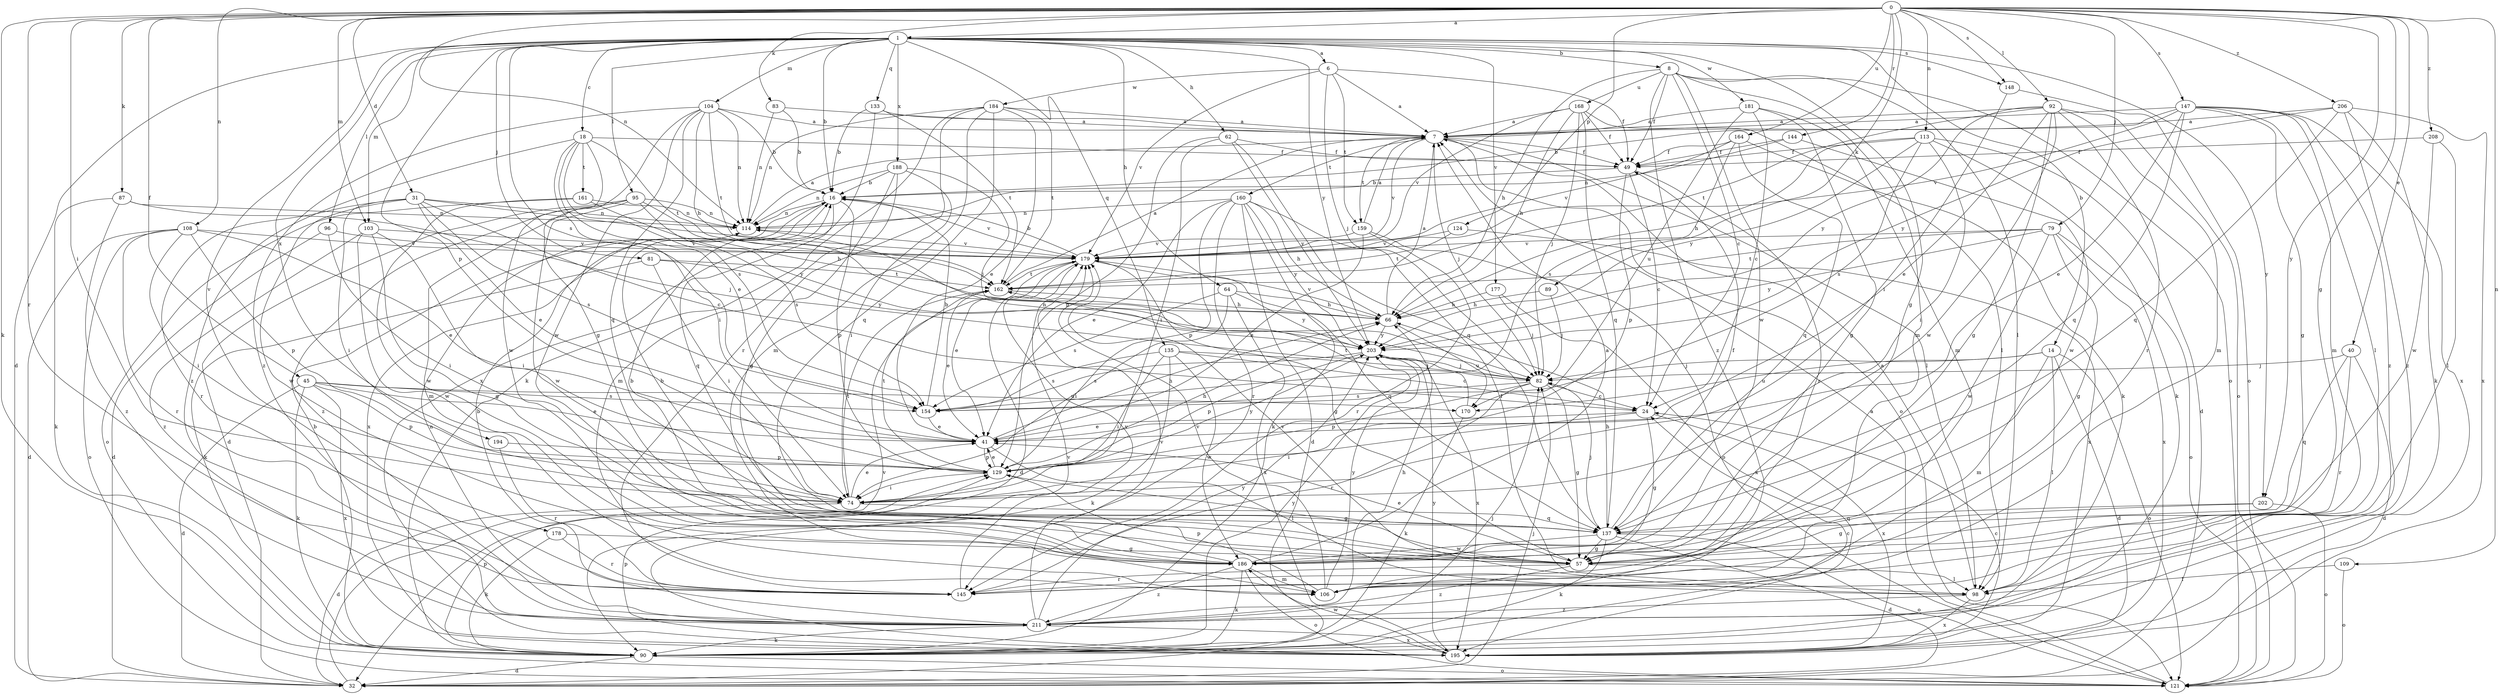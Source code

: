 strict digraph  {
0;
1;
6;
7;
8;
14;
16;
18;
24;
31;
32;
40;
41;
45;
49;
57;
62;
64;
66;
74;
79;
81;
82;
83;
87;
89;
90;
92;
95;
96;
98;
103;
104;
106;
108;
109;
113;
114;
121;
124;
129;
133;
135;
137;
144;
145;
147;
148;
154;
159;
160;
161;
162;
164;
168;
170;
177;
178;
179;
181;
184;
186;
188;
194;
195;
202;
203;
206;
208;
211;
0 -> 1  [label=a];
0 -> 31  [label=d];
0 -> 40  [label=e];
0 -> 45  [label=f];
0 -> 57  [label=g];
0 -> 74  [label=i];
0 -> 79  [label=j];
0 -> 83  [label=k];
0 -> 87  [label=k];
0 -> 89  [label=k];
0 -> 90  [label=k];
0 -> 92  [label=l];
0 -> 103  [label=m];
0 -> 108  [label=n];
0 -> 109  [label=n];
0 -> 113  [label=n];
0 -> 114  [label=n];
0 -> 124  [label=p];
0 -> 144  [label=r];
0 -> 145  [label=r];
0 -> 147  [label=s];
0 -> 148  [label=s];
0 -> 164  [label=u];
0 -> 202  [label=y];
0 -> 206  [label=z];
0 -> 208  [label=z];
1 -> 6  [label=a];
1 -> 8  [label=b];
1 -> 14  [label=b];
1 -> 16  [label=b];
1 -> 18  [label=c];
1 -> 32  [label=d];
1 -> 57  [label=g];
1 -> 62  [label=h];
1 -> 64  [label=h];
1 -> 81  [label=j];
1 -> 95  [label=l];
1 -> 96  [label=l];
1 -> 103  [label=m];
1 -> 104  [label=m];
1 -> 129  [label=p];
1 -> 133  [label=q];
1 -> 135  [label=q];
1 -> 148  [label=s];
1 -> 154  [label=s];
1 -> 177  [label=v];
1 -> 178  [label=v];
1 -> 181  [label=w];
1 -> 188  [label=x];
1 -> 194  [label=x];
1 -> 202  [label=y];
1 -> 203  [label=y];
6 -> 7  [label=a];
6 -> 49  [label=f];
6 -> 82  [label=j];
6 -> 159  [label=t];
6 -> 179  [label=v];
6 -> 184  [label=w];
7 -> 49  [label=f];
7 -> 82  [label=j];
7 -> 98  [label=l];
7 -> 121  [label=o];
7 -> 159  [label=t];
7 -> 160  [label=t];
7 -> 179  [label=v];
8 -> 24  [label=c];
8 -> 49  [label=f];
8 -> 66  [label=h];
8 -> 98  [label=l];
8 -> 106  [label=m];
8 -> 121  [label=o];
8 -> 168  [label=u];
8 -> 186  [label=w];
8 -> 211  [label=z];
14 -> 32  [label=d];
14 -> 82  [label=j];
14 -> 98  [label=l];
14 -> 106  [label=m];
14 -> 121  [label=o];
14 -> 170  [label=u];
16 -> 114  [label=n];
16 -> 129  [label=p];
16 -> 137  [label=q];
16 -> 179  [label=v];
16 -> 195  [label=x];
18 -> 41  [label=e];
18 -> 49  [label=f];
18 -> 74  [label=i];
18 -> 154  [label=s];
18 -> 161  [label=t];
18 -> 162  [label=t];
18 -> 186  [label=w];
18 -> 211  [label=z];
24 -> 41  [label=e];
24 -> 57  [label=g];
24 -> 74  [label=i];
24 -> 195  [label=x];
31 -> 24  [label=c];
31 -> 41  [label=e];
31 -> 74  [label=i];
31 -> 114  [label=n];
31 -> 145  [label=r];
31 -> 154  [label=s];
31 -> 179  [label=v];
31 -> 186  [label=w];
32 -> 82  [label=j];
32 -> 179  [label=v];
40 -> 32  [label=d];
40 -> 82  [label=j];
40 -> 137  [label=q];
40 -> 145  [label=r];
41 -> 66  [label=h];
41 -> 98  [label=l];
41 -> 129  [label=p];
45 -> 32  [label=d];
45 -> 41  [label=e];
45 -> 90  [label=k];
45 -> 129  [label=p];
45 -> 154  [label=s];
45 -> 170  [label=u];
45 -> 195  [label=x];
49 -> 16  [label=b];
49 -> 24  [label=c];
49 -> 129  [label=p];
49 -> 145  [label=r];
57 -> 16  [label=b];
57 -> 41  [label=e];
57 -> 98  [label=l];
57 -> 145  [label=r];
57 -> 211  [label=z];
62 -> 49  [label=f];
62 -> 74  [label=i];
62 -> 129  [label=p];
62 -> 137  [label=q];
62 -> 203  [label=y];
64 -> 66  [label=h];
64 -> 74  [label=i];
64 -> 154  [label=s];
64 -> 195  [label=x];
64 -> 203  [label=y];
66 -> 7  [label=a];
66 -> 170  [label=u];
66 -> 179  [label=v];
66 -> 203  [label=y];
74 -> 32  [label=d];
74 -> 41  [label=e];
74 -> 137  [label=q];
74 -> 162  [label=t];
79 -> 57  [label=g];
79 -> 121  [label=o];
79 -> 162  [label=t];
79 -> 179  [label=v];
79 -> 186  [label=w];
79 -> 195  [label=x];
79 -> 203  [label=y];
81 -> 74  [label=i];
81 -> 90  [label=k];
81 -> 162  [label=t];
81 -> 203  [label=y];
82 -> 24  [label=c];
82 -> 57  [label=g];
82 -> 114  [label=n];
82 -> 129  [label=p];
82 -> 145  [label=r];
82 -> 154  [label=s];
83 -> 7  [label=a];
83 -> 16  [label=b];
83 -> 114  [label=n];
87 -> 82  [label=j];
87 -> 90  [label=k];
87 -> 114  [label=n];
87 -> 211  [label=z];
89 -> 66  [label=h];
89 -> 82  [label=j];
90 -> 16  [label=b];
90 -> 24  [label=c];
90 -> 32  [label=d];
90 -> 82  [label=j];
90 -> 121  [label=o];
90 -> 129  [label=p];
90 -> 203  [label=y];
92 -> 7  [label=a];
92 -> 41  [label=e];
92 -> 57  [label=g];
92 -> 106  [label=m];
92 -> 121  [label=o];
92 -> 145  [label=r];
92 -> 162  [label=t];
92 -> 186  [label=w];
92 -> 203  [label=y];
95 -> 32  [label=d];
95 -> 66  [label=h];
95 -> 106  [label=m];
95 -> 114  [label=n];
95 -> 154  [label=s];
95 -> 186  [label=w];
95 -> 211  [label=z];
96 -> 32  [label=d];
96 -> 74  [label=i];
96 -> 179  [label=v];
98 -> 7  [label=a];
98 -> 179  [label=v];
98 -> 195  [label=x];
98 -> 211  [label=z];
103 -> 57  [label=g];
103 -> 74  [label=i];
103 -> 179  [label=v];
103 -> 186  [label=w];
103 -> 211  [label=z];
104 -> 7  [label=a];
104 -> 16  [label=b];
104 -> 57  [label=g];
104 -> 66  [label=h];
104 -> 114  [label=n];
104 -> 137  [label=q];
104 -> 162  [label=t];
104 -> 186  [label=w];
104 -> 211  [label=z];
106 -> 129  [label=p];
106 -> 179  [label=v];
106 -> 203  [label=y];
108 -> 32  [label=d];
108 -> 41  [label=e];
108 -> 74  [label=i];
108 -> 121  [label=o];
108 -> 129  [label=p];
108 -> 145  [label=r];
108 -> 179  [label=v];
109 -> 98  [label=l];
109 -> 121  [label=o];
113 -> 32  [label=d];
113 -> 49  [label=f];
113 -> 66  [label=h];
113 -> 74  [label=i];
113 -> 90  [label=k];
113 -> 154  [label=s];
113 -> 203  [label=y];
114 -> 7  [label=a];
114 -> 179  [label=v];
121 -> 7  [label=a];
124 -> 162  [label=t];
124 -> 179  [label=v];
124 -> 195  [label=x];
129 -> 41  [label=e];
129 -> 57  [label=g];
129 -> 66  [label=h];
129 -> 74  [label=i];
129 -> 162  [label=t];
129 -> 203  [label=y];
133 -> 7  [label=a];
133 -> 16  [label=b];
133 -> 162  [label=t];
133 -> 195  [label=x];
135 -> 24  [label=c];
135 -> 74  [label=i];
135 -> 82  [label=j];
135 -> 90  [label=k];
135 -> 154  [label=s];
135 -> 186  [label=w];
137 -> 32  [label=d];
137 -> 49  [label=f];
137 -> 57  [label=g];
137 -> 66  [label=h];
137 -> 82  [label=j];
137 -> 90  [label=k];
137 -> 121  [label=o];
137 -> 186  [label=w];
144 -> 49  [label=f];
144 -> 114  [label=n];
144 -> 186  [label=w];
145 -> 179  [label=v];
147 -> 7  [label=a];
147 -> 16  [label=b];
147 -> 41  [label=e];
147 -> 57  [label=g];
147 -> 98  [label=l];
147 -> 106  [label=m];
147 -> 137  [label=q];
147 -> 179  [label=v];
147 -> 195  [label=x];
147 -> 211  [label=z];
148 -> 74  [label=i];
148 -> 121  [label=o];
154 -> 16  [label=b];
154 -> 41  [label=e];
159 -> 7  [label=a];
159 -> 41  [label=e];
159 -> 121  [label=o];
159 -> 145  [label=r];
159 -> 179  [label=v];
160 -> 32  [label=d];
160 -> 41  [label=e];
160 -> 66  [label=h];
160 -> 90  [label=k];
160 -> 98  [label=l];
160 -> 114  [label=n];
160 -> 129  [label=p];
160 -> 145  [label=r];
160 -> 203  [label=y];
161 -> 114  [label=n];
161 -> 121  [label=o];
161 -> 186  [label=w];
161 -> 203  [label=y];
162 -> 7  [label=a];
162 -> 41  [label=e];
162 -> 66  [label=h];
164 -> 49  [label=f];
164 -> 90  [label=k];
164 -> 137  [label=q];
164 -> 154  [label=s];
164 -> 179  [label=v];
168 -> 7  [label=a];
168 -> 49  [label=f];
168 -> 66  [label=h];
168 -> 82  [label=j];
168 -> 98  [label=l];
168 -> 137  [label=q];
168 -> 179  [label=v];
170 -> 90  [label=k];
170 -> 162  [label=t];
177 -> 66  [label=h];
177 -> 82  [label=j];
177 -> 195  [label=x];
178 -> 57  [label=g];
178 -> 90  [label=k];
178 -> 145  [label=r];
179 -> 16  [label=b];
179 -> 32  [label=d];
179 -> 41  [label=e];
179 -> 57  [label=g];
179 -> 137  [label=q];
179 -> 162  [label=t];
181 -> 7  [label=a];
181 -> 24  [label=c];
181 -> 57  [label=g];
181 -> 106  [label=m];
181 -> 170  [label=u];
184 -> 7  [label=a];
184 -> 41  [label=e];
184 -> 90  [label=k];
184 -> 106  [label=m];
184 -> 114  [label=n];
184 -> 137  [label=q];
184 -> 145  [label=r];
184 -> 162  [label=t];
186 -> 7  [label=a];
186 -> 16  [label=b];
186 -> 90  [label=k];
186 -> 106  [label=m];
186 -> 121  [label=o];
186 -> 211  [label=z];
188 -> 16  [label=b];
188 -> 57  [label=g];
188 -> 74  [label=i];
188 -> 82  [label=j];
188 -> 106  [label=m];
188 -> 114  [label=n];
194 -> 129  [label=p];
194 -> 145  [label=r];
195 -> 24  [label=c];
195 -> 129  [label=p];
195 -> 179  [label=v];
195 -> 186  [label=w];
195 -> 203  [label=y];
202 -> 57  [label=g];
202 -> 121  [label=o];
202 -> 137  [label=q];
203 -> 82  [label=j];
203 -> 129  [label=p];
203 -> 154  [label=s];
203 -> 195  [label=x];
206 -> 7  [label=a];
206 -> 90  [label=k];
206 -> 137  [label=q];
206 -> 195  [label=x];
206 -> 203  [label=y];
206 -> 211  [label=z];
208 -> 49  [label=f];
208 -> 98  [label=l];
208 -> 186  [label=w];
211 -> 16  [label=b];
211 -> 66  [label=h];
211 -> 90  [label=k];
211 -> 114  [label=n];
211 -> 179  [label=v];
211 -> 195  [label=x];
211 -> 203  [label=y];
}
